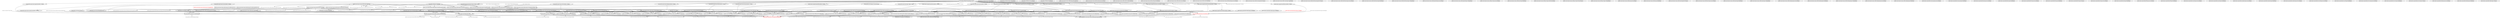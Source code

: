 digraph "" {
    subgraph "cluster_auth" {
      graph [fontsize="12.0", label="Module: auth", penwidth="0.5", style="rounded"];
      "github.com/cosmos/cosmos-sdk/x/auth.ProvideModule"[color="black", fontcolor="black", penwidth="1.5", shape="box"];
    }

    subgraph "cluster_authz" {
      graph [fontsize="12.0", label="Module: authz", penwidth="0.5", style="rounded"];
      "github.com/cosmos/cosmos-sdk/x/authz/module.ProvideModule"[color="black", fontcolor="black", penwidth="1.5", shape="box"];
    }

    subgraph "cluster_bank" {
      graph [fontsize="12.0", label="Module: bank", penwidth="0.5", style="rounded"];
      "github.com/cosmos/cosmos-sdk/x/bank.ProvideModule"[color="black", fontcolor="black", penwidth="1.5", shape="box"];
    }

    subgraph "cluster_coinswap" {
      graph [fontsize="12.0", label="Module: coinswap", penwidth="0.5", style="rounded"];
      "mods.irisnet.org/modules/coinswap.ProvideKeyTable"[color="black", fontcolor="black", penwidth="1.5", shape="box"];
      "mods.irisnet.org/modules/coinswap.ProvideModule"[color="black", fontcolor="black", penwidth="1.5", shape="box"];
    }

    subgraph "cluster_consensus" {
      graph [fontsize="12.0", label="Module: consensus", penwidth="0.5", style="rounded"];
      "github.com/cosmos/cosmos-sdk/x/consensus.ProvideModule"[color="black", fontcolor="black", penwidth="1.5", shape="box"];
    }

    subgraph "cluster_crisis" {
      graph [fontsize="12.0", label="Module: crisis", penwidth="0.5", style="rounded"];
      "github.com/cosmos/cosmos-sdk/x/crisis.ProvideModule"[color="black", fontcolor="black", penwidth="1.5", shape="box"];
    }

    subgraph "cluster_distribution" {
      graph [fontsize="12.0", label="Module: distribution", penwidth="0.5", style="rounded"];
      "github.com/cosmos/cosmos-sdk/x/distribution.ProvideModule"[color="black", fontcolor="black", penwidth="1.5", shape="box"];
    }

    subgraph "cluster_evidence" {
      graph [fontsize="12.0", label="Module: evidence", penwidth="0.5", style="rounded"];
      "cosmossdk.io/x/evidence.ProvideModule"[color="black", fontcolor="black", penwidth="1.5", shape="box"];
    }

    subgraph "cluster_farm" {
      graph [fontsize="12.0", label="Module: farm", penwidth="0.5", style="rounded"];
      "mods.irisnet.org/modules/farm.ProvideKeyTable"[color="black", fontcolor="black", penwidth="1.5", shape="box"];
      "mods.irisnet.org/modules/farm.ProvideModule"[color="red", fontcolor="red", penwidth="0.5", shape="box"];
    }

    subgraph "cluster_feegrant" {
      graph [fontsize="12.0", label="Module: feegrant", penwidth="0.5", style="rounded"];
      "cosmossdk.io/x/feegrant/module.ProvideModule"[color="black", fontcolor="black", penwidth="1.5", shape="box"];
    }

    subgraph "cluster_genutil" {
      graph [fontsize="12.0", label="Module: genutil", penwidth="0.5", style="rounded"];
      "github.com/cosmos/cosmos-sdk/x/genutil.ProvideModule"[color="black", fontcolor="black", penwidth="1.5", shape="box"];
    }

    subgraph "cluster_gov" {
      graph [fontsize="12.0", label="Module: gov", penwidth="0.5", style="rounded"];
      "github.com/cosmos/cosmos-sdk/x/gov.ProvideKeyTable"[color="black", fontcolor="black", penwidth="1.5", shape="box"];
      "github.com/cosmos/cosmos-sdk/x/gov.ProvideModule"[color="black", fontcolor="black", penwidth="1.5", shape="box"];
    }

    subgraph "cluster_group" {
      graph [fontsize="12.0", label="Module: group", penwidth="0.5", style="rounded"];
      "github.com/cosmos/cosmos-sdk/x/group/module.ProvideModule"[color="black", fontcolor="black", penwidth="1.5", shape="box"];
    }

    subgraph "cluster_htlc" {
      graph [fontsize="12.0", label="Module: htlc", penwidth="0.5", style="rounded"];
      "mods.irisnet.org/modules/htlc.ProvideKeyTable"[color="black", fontcolor="black", penwidth="1.5", shape="box"];
      "mods.irisnet.org/modules/htlc.ProvideModule"[color="black", fontcolor="black", penwidth="1.5", shape="box"];
    }

    subgraph "cluster_mint" {
      graph [fontsize="12.0", label="Module: mint", penwidth="0.5", style="rounded"];
      "github.com/cosmos/cosmos-sdk/x/mint.ProvideModule"[color="black", fontcolor="black", penwidth="1.5", shape="box"];
    }

    subgraph "cluster_mt" {
      graph [fontsize="12.0", label="Module: mt", penwidth="0.5", style="rounded"];
      "mods.irisnet.org/modules/mt.ProvideModule"[color="black", fontcolor="black", penwidth="1.5", shape="box"];
    }

    subgraph "cluster_nft" {
      graph [fontsize="12.0", label="Module: nft", penwidth="0.5", style="rounded"];
      "mods.irisnet.org/modules/nft.ProvideModule"[color="black", fontcolor="black", penwidth="1.5", shape="box"];
    }

    subgraph "cluster_oracle" {
      graph [fontsize="12.0", label="Module: oracle", penwidth="0.5", style="rounded"];
      "mods.irisnet.org/modules/oracle.ProvideModule"[color="black", fontcolor="black", penwidth="1.5", shape="box"];
    }

    subgraph "cluster_params" {
      graph [fontsize="12.0", label="Module: params", penwidth="0.5", style="rounded"];
      "github.com/cosmos/cosmos-sdk/x/params.ProvideModule"[color="black", fontcolor="black", penwidth="1.5", shape="box"];
      "github.com/cosmos/cosmos-sdk/x/params.ProvideSubspace"[color="black", fontcolor="black", penwidth="1.5", shape="box"];
    }

    subgraph "cluster_random" {
      graph [fontsize="12.0", label="Module: random", penwidth="0.5", style="rounded"];
      "mods.irisnet.org/modules/random.ProvideModule"[color="black", fontcolor="black", penwidth="1.5", shape="box"];
    }

    subgraph "cluster_record" {
      graph [fontsize="12.0", label="Module: record", penwidth="0.5", style="rounded"];
      "mods.irisnet.org/modules/record.ProvideModule"[color="black", fontcolor="black", penwidth="1.5", shape="box"];
    }

    subgraph "cluster_runtime" {
      graph [fontsize="12.0", label="Module: runtime", penwidth="0.5", style="rounded"];
      "github.com/cosmos/cosmos-sdk/runtime.ProvideAddressCodec"[color="black", fontcolor="black", penwidth="1.5", shape="box"];
      "github.com/cosmos/cosmos-sdk/runtime.ProvideApp"[color="black", fontcolor="black", penwidth="1.5", shape="box"];
      "github.com/cosmos/cosmos-sdk/runtime.ProvideBasicManager"[color="lightgrey", fontcolor="dimgrey", penwidth="0.5", shape="box"];
      "github.com/cosmos/cosmos-sdk/runtime.ProvideCometInfoService"[color="black", fontcolor="black", penwidth="1.5", shape="box"];
      "github.com/cosmos/cosmos-sdk/runtime.ProvideEventService"[color="black", fontcolor="black", penwidth="1.5", shape="box"];
      "github.com/cosmos/cosmos-sdk/runtime.ProvideGenesisTxHandler"[color="black", fontcolor="black", penwidth="1.5", shape="box"];
      "github.com/cosmos/cosmos-sdk/runtime.ProvideHeaderInfoService"[color="lightgrey", fontcolor="dimgrey", penwidth="0.5", shape="box"];
      "github.com/cosmos/cosmos-sdk/runtime.ProvideInterfaceRegistry"[color="black", fontcolor="black", penwidth="1.5", shape="box"];
      "github.com/cosmos/cosmos-sdk/runtime.ProvideKVStoreKey"[color="black", fontcolor="black", penwidth="1.5", shape="box"];
      "github.com/cosmos/cosmos-sdk/runtime.ProvideKVStoreService"[color="black", fontcolor="black", penwidth="1.5", shape="box"];
      "github.com/cosmos/cosmos-sdk/runtime.ProvideMemoryStoreKey"[color="lightgrey", fontcolor="dimgrey", penwidth="0.5", shape="box"];
      "github.com/cosmos/cosmos-sdk/runtime.ProvideMemoryStoreService"[color="lightgrey", fontcolor="dimgrey", penwidth="0.5", shape="box"];
      "github.com/cosmos/cosmos-sdk/runtime.ProvideTransientStoreKey"[color="black", fontcolor="black", penwidth="1.5", shape="box"];
      "github.com/cosmos/cosmos-sdk/runtime.ProvideTransientStoreService"[color="lightgrey", fontcolor="dimgrey", penwidth="0.5", shape="box"];
      "github.com/cosmos/cosmos-sdk/runtime.SetupAppBuilder"[color="red", fontcolor="red", penwidth="0.5", shape="box"];
    }

    subgraph "cluster_service" {
      graph [fontsize="12.0", label="Module: service", penwidth="0.5", style="rounded"];
      "mods.irisnet.org/modules/service.ProvideKeyTable"[color="black", fontcolor="black", penwidth="1.5", shape="box"];
      "mods.irisnet.org/modules/service.ProvideModule"[color="black", fontcolor="black", penwidth="1.5", shape="box"];
    }

    subgraph "cluster_slashing" {
      graph [fontsize="12.0", label="Module: slashing", penwidth="0.5", style="rounded"];
      "github.com/cosmos/cosmos-sdk/x/slashing.ProvideModule"[color="black", fontcolor="black", penwidth="1.5", shape="box"];
    }

    subgraph "cluster_staking" {
      graph [fontsize="12.0", label="Module: staking", penwidth="0.5", style="rounded"];
      "github.com/cosmos/cosmos-sdk/x/staking.ProvideModule"[color="black", fontcolor="black", penwidth="1.5", shape="box"];
    }

    subgraph "cluster_token" {
      graph [fontsize="12.0", label="Module: token", penwidth="0.5", style="rounded"];
      "mods.irisnet.org/modules/token.ProvideKeyTable"[color="black", fontcolor="black", penwidth="1.5", shape="box"];
      "mods.irisnet.org/modules/token.ProvideModule"[color="black", fontcolor="black", penwidth="1.5", shape="box"];
    }

    subgraph "cluster_tx" {
      graph [fontsize="12.0", label="Module: tx", penwidth="0.5", style="rounded"];
      "github.com/cosmos/cosmos-sdk/x/auth/tx/config.ProvideModule"[color="black", fontcolor="black", penwidth="1.5", shape="box"];
      "github.com/cosmos/cosmos-sdk/x/auth/tx/config.ProvideProtoRegistry"[color="black", fontcolor="black", penwidth="1.5", shape="box"];
    }

    subgraph "cluster_upgrade" {
      graph [fontsize="12.0", label="Module: upgrade", penwidth="0.5", style="rounded"];
      "cosmossdk.io/x/upgrade.ProvideModule"[color="black", fontcolor="black", penwidth="1.5", shape="box"];
    }

    subgraph "cluster_vesting" {
      graph [fontsize="12.0", label="Module: vesting", penwidth="0.5", style="rounded"];
      "github.com/cosmos/cosmos-sdk/x/auth/vesting.ProvideModule"[color="black", fontcolor="black", penwidth="1.5", shape="box"];
    }

  "*cosmossdk.io/api/cosmos/app/runtime/v1alpha1.Module"[color="black", fontcolor="black", penwidth="1.5"];
  "*cosmossdk.io/api/cosmos/app/v1alpha1.Config"[color="black", fontcolor="black", penwidth="1.5"];
  "*cosmossdk.io/api/cosmos/auth/module/v1.Module"[color="black", fontcolor="black", penwidth="1.5"];
  "*cosmossdk.io/api/cosmos/authz/module/v1.Module"[color="lightgrey", fontcolor="dimgrey", penwidth="0.5"];
  "*cosmossdk.io/api/cosmos/bank/module/v1.Module"[color="black", fontcolor="black", penwidth="1.5"];
  "*cosmossdk.io/api/cosmos/consensus/module/v1.Module"[color="black", fontcolor="black", penwidth="1.5"];
  "*cosmossdk.io/api/cosmos/crisis/module/v1.Module"[color="black", fontcolor="black", penwidth="1.5"];
  "*cosmossdk.io/api/cosmos/distribution/module/v1.Module"[color="black", fontcolor="black", penwidth="1.5"];
  "*cosmossdk.io/api/cosmos/evidence/module/v1.Module"[color="lightgrey", fontcolor="dimgrey", penwidth="0.5"];
  "*cosmossdk.io/api/cosmos/feegrant/module/v1.Module"[color="lightgrey", fontcolor="dimgrey", penwidth="0.5"];
  "*cosmossdk.io/api/cosmos/genutil/module/v1.Module"[color="lightgrey", fontcolor="dimgrey", penwidth="0.5"];
  "*cosmossdk.io/api/cosmos/gov/module/v1.Module"[color="black", fontcolor="black", penwidth="1.5"];
  "*cosmossdk.io/api/cosmos/group/module/v1.Module"[color="black", fontcolor="black", penwidth="1.5"];
  "*cosmossdk.io/api/cosmos/mint/module/v1.Module"[color="black", fontcolor="black", penwidth="1.5"];
  "*cosmossdk.io/api/cosmos/params/module/v1.Module"[color="lightgrey", fontcolor="dimgrey", penwidth="0.5"];
  "*cosmossdk.io/api/cosmos/slashing/module/v1.Module"[color="black", fontcolor="black", penwidth="1.5"];
  "*cosmossdk.io/api/cosmos/staking/module/v1.Module"[color="black", fontcolor="black", penwidth="1.5"];
  "*cosmossdk.io/api/cosmos/tx/config/v1.Config"[color="black", fontcolor="black", penwidth="1.5"];
  "*cosmossdk.io/api/cosmos/upgrade/module/v1.Module"[color="black", fontcolor="black", penwidth="1.5"];
  "*cosmossdk.io/api/cosmos/vesting/module/v1.Module"[color="lightgrey", fontcolor="dimgrey", penwidth="0.5"];
  "*cosmossdk.io/store/types.KVStoreKey"[color="black", fontcolor="black", penwidth="1.5"];
  "*cosmossdk.io/store/types.MemoryStoreKey"[color="lightgrey", fontcolor="dimgrey", penwidth="0.5"];
  "*cosmossdk.io/store/types.TransientStoreKey"[color="black", fontcolor="black", penwidth="1.5"];
  "*cosmossdk.io/x/upgrade/keeper.Keeper"[color="lightgrey", fontcolor="dimgrey", penwidth="0.5"];
  "*github.com/cosmos/cosmos-sdk/baseapp.GRPCQueryRouter"[color="lightgrey", fontcolor="dimgrey", penwidth="0.5"];
  "*github.com/cosmos/cosmos-sdk/baseapp.MsgServiceRouter"[color="lightgrey", fontcolor="dimgrey", penwidth="0.5"];
  "*github.com/cosmos/cosmos-sdk/codec.LegacyAmino"[color="black", fontcolor="black", penwidth="1.5"];
  "*github.com/cosmos/cosmos-sdk/runtime.AppBuilder"[color="black", fontcolor="black", penwidth="1.5"];
  "*github.com/cosmos/cosmos-sdk/x/crisis/keeper.Keeper"[color="lightgrey", fontcolor="dimgrey", penwidth="0.5"];
  "*github.com/cosmos/cosmos-sdk/x/gov/keeper.Keeper"[color="lightgrey", fontcolor="dimgrey", penwidth="0.5"];
  "*github.com/cosmos/cosmos-sdk/x/staking/keeper.Keeper"[color="lightgrey", fontcolor="dimgrey", penwidth="0.5"];
  "*github.com/spf13/viper.Viper"[color="lightgrey", fontcolor="dimgrey", penwidth="0.5"];
  "*mods.irisnet.org/api/irismod/coinswap/module/v1.Module"[color="black", fontcolor="black", penwidth="1.5"];
  "*mods.irisnet.org/api/irismod/farm/module/v1.Module"[color="black", fontcolor="black", penwidth="1.5"];
  "*mods.irisnet.org/api/irismod/htlc/module/v1.Module"[color="black", fontcolor="black", penwidth="1.5"];
  "*mods.irisnet.org/api/irismod/mt/module/v1.Module"[color="black", fontcolor="black", penwidth="1.5"];
  "*mods.irisnet.org/api/irismod/nft/module/v1.Module"[color="black", fontcolor="black", penwidth="1.5"];
  "*mods.irisnet.org/api/irismod/oracle/module/v1.Module"[color="black", fontcolor="black", penwidth="1.5"];
  "*mods.irisnet.org/api/irismod/random/module/v1.Module"[color="black", fontcolor="black", penwidth="1.5"];
  "*mods.irisnet.org/api/irismod/record/module/v1.Module"[color="black", fontcolor="black", penwidth="1.5"];
  "*mods.irisnet.org/api/irismod/service/module/v1.Module"[color="black", fontcolor="black", penwidth="1.5"];
  "*mods.irisnet.org/api/irismod/token/module/v1.Module"[color="black", fontcolor="black", penwidth="1.5"];
  "*mods.irisnet.org/modules/token/keeper.mockEVM"[color="lightgrey", fontcolor="dimgrey", penwidth="0.5"];
  "*mods.irisnet.org/modules/token/keeper.mockICS20"[color="lightgrey", fontcolor="dimgrey", penwidth="0.5"];
  "[]cosmossdk.io/x/tx/signing.CustomGetSigner"[color="black", comment="many-per-container", fontcolor="black", penwidth="1.5"];
  "[]github.com/cosmos/cosmos-sdk/x/gov/types/v1beta1.HandlerRoute"[color="lightgrey", comment="many-per-container", fontcolor="dimgrey", penwidth="0.5"];
  "[]runtime.BaseAppOption"[color="lightgrey", comment="many-per-container", fontcolor="dimgrey", penwidth="0.5"];
  "cosmossdk.io/core/address.Codec"[color="black", fontcolor="black", penwidth="1.5"];
  "cosmossdk.io/core/comet.BlockInfoService"[color="black", fontcolor="black", penwidth="1.5"];
  "cosmossdk.io/core/event.Service"[color="black", fontcolor="black", penwidth="1.5"];
  "cosmossdk.io/core/genesis.TxHandler"[color="black", fontcolor="black", penwidth="1.5"];
  "cosmossdk.io/core/header.Service"[color="lightgrey", fontcolor="dimgrey", penwidth="0.5"];
  "cosmossdk.io/core/store.KVStoreService"[color="black", fontcolor="black", penwidth="1.5"];
  "cosmossdk.io/core/store.MemoryStoreService"[color="lightgrey", fontcolor="dimgrey", penwidth="0.5"];
  "cosmossdk.io/core/store.TransientStoreService"[color="lightgrey", fontcolor="dimgrey", penwidth="0.5"];
  "cosmossdk.io/depinject.ModuleKey"[color="black", fontcolor="black", penwidth="1.5"];
  "cosmossdk.io/depinject.OwnModuleKey"[color="black", fontcolor="black", penwidth="1.5"];
  "cosmossdk.io/depinject/appconfig.Compose"[color="black", fontcolor="black", penwidth="1.5", shape="box"];
  "cosmossdk.io/log.Logger"[color="black", fontcolor="black", penwidth="1.5"];
  "cosmossdk.io/log.nopLogger"[color="lightgrey", fontcolor="dimgrey", penwidth="0.5"];
  "cosmossdk.io/x/evidence/keeper.Keeper"[color="lightgrey", fontcolor="dimgrey", penwidth="0.5"];
  "cosmossdk.io/x/evidence/types.SlashingKeeper"[color="black", fontcolor="black", penwidth="1.5"];
  "cosmossdk.io/x/evidence/types.StakingKeeper"[color="black", fontcolor="black", penwidth="1.5"];
  "cosmossdk.io/x/feegrant.AccountKeeper"[color="black", fontcolor="black", penwidth="1.5"];
  "cosmossdk.io/x/feegrant.BankKeeper"[color="black", fontcolor="black", penwidth="1.5"];
  "cosmossdk.io/x/feegrant/keeper.Keeper"[color="lightgrey", fontcolor="dimgrey", penwidth="0.5"];
  "cosmossdk.io/x/tx/signing.ProtoFileResolver"[color="black", fontcolor="black", penwidth="1.5"];
  "func() []signing.SignModeHandler"[color="lightgrey", fontcolor="dimgrey", penwidth="0.5"];
  "func() address.Codec"[color="lightgrey", fontcolor="dimgrey", penwidth="0.5"];
  "func() runtime.ConsensusAddressCodec"[color="lightgrey", fontcolor="dimgrey", penwidth="0.5"];
  "func() runtime.ValidatorAddressCodec"[color="lightgrey", fontcolor="dimgrey", penwidth="0.5"];
  "func() types.AccountI"[color="lightgrey", fontcolor="dimgrey", penwidth="0.5"];
  "github.com/cosmos/cosmos-sdk/baseapp.MessageRouter"[color="black", fontcolor="black", penwidth="1.5"];
  "github.com/cosmos/cosmos-sdk/client.TxConfig"[color="black", fontcolor="black", penwidth="1.5"];
  "github.com/cosmos/cosmos-sdk/codec.Codec"[color="black", fontcolor="black", penwidth="1.5"];
  "github.com/cosmos/cosmos-sdk/codec/types.InterfaceRegistry"[color="black", fontcolor="black", penwidth="1.5"];
  "github.com/cosmos/cosmos-sdk/runtime.ConsensusAddressCodec"[color="black", fontcolor="black", penwidth="1.5"];
  "github.com/cosmos/cosmos-sdk/runtime.ValidatorAddressCodec"[color="black", fontcolor="black", penwidth="1.5"];
  "github.com/cosmos/cosmos-sdk/server/types.AppOptions"[color="lightgrey", fontcolor="dimgrey", penwidth="0.5"];
  "github.com/cosmos/cosmos-sdk/x/auth/ante.AccountKeeper"[color="black", fontcolor="black", penwidth="1.5"];
  "github.com/cosmos/cosmos-sdk/x/auth/ante.FeegrantKeeper"[color="black", fontcolor="black", penwidth="1.5"];
  "github.com/cosmos/cosmos-sdk/x/auth/exported.Subspace"[color="black", fontcolor="black", penwidth="1.5"];
  "github.com/cosmos/cosmos-sdk/x/auth/keeper.AccountKeeper"[color="black", fontcolor="black", penwidth="1.5"];
  "github.com/cosmos/cosmos-sdk/x/auth/tx.ConfigOptions"[color="lightgrey", fontcolor="dimgrey", penwidth="0.5"];
  "github.com/cosmos/cosmos-sdk/x/auth/tx/config.BankKeeper"[color="black", fontcolor="black", penwidth="1.5"];
  "github.com/cosmos/cosmos-sdk/x/auth/types.BankKeeper"[color="black", fontcolor="black", penwidth="1.5"];
  "github.com/cosmos/cosmos-sdk/x/auth/vesting/types.BankKeeper"[color="black", fontcolor="black", penwidth="1.5"];
  "github.com/cosmos/cosmos-sdk/x/authz.AccountKeeper"[color="black", fontcolor="black", penwidth="1.5"];
  "github.com/cosmos/cosmos-sdk/x/authz.BankKeeper"[color="black", fontcolor="black", penwidth="1.5"];
  "github.com/cosmos/cosmos-sdk/x/authz/keeper.Keeper"[color="lightgrey", fontcolor="dimgrey", penwidth="0.5"];
  "github.com/cosmos/cosmos-sdk/x/bank/exported.Subspace"[color="black", fontcolor="black", penwidth="1.5"];
  "github.com/cosmos/cosmos-sdk/x/bank/keeper.BaseKeeper"[color="lightgrey", fontcolor="dimgrey", penwidth="0.5"];
  "github.com/cosmos/cosmos-sdk/x/bank/types.AccountKeeper"[color="black", fontcolor="black", penwidth="1.5"];
  "github.com/cosmos/cosmos-sdk/x/consensus/keeper.Keeper"[color="lightgrey", fontcolor="dimgrey", penwidth="0.5"];
  "github.com/cosmos/cosmos-sdk/x/crisis/exported.Subspace"[color="black", fontcolor="black", penwidth="1.5"];
  "github.com/cosmos/cosmos-sdk/x/crisis/types.SupplyKeeper"[color="black", fontcolor="black", penwidth="1.5"];
  "github.com/cosmos/cosmos-sdk/x/distribution/exported.Subspace"[color="black", fontcolor="black", penwidth="1.5"];
  "github.com/cosmos/cosmos-sdk/x/distribution/keeper.Keeper"[color="lightgrey", fontcolor="dimgrey", penwidth="0.5"];
  "github.com/cosmos/cosmos-sdk/x/distribution/types.AccountKeeper"[color="black", fontcolor="black", penwidth="1.5"];
  "github.com/cosmos/cosmos-sdk/x/distribution/types.BankKeeper"[color="black", fontcolor="black", penwidth="1.5"];
  "github.com/cosmos/cosmos-sdk/x/distribution/types.StakingKeeper"[color="black", fontcolor="black", penwidth="1.5"];
  "github.com/cosmos/cosmos-sdk/x/genutil/types.AccountKeeper"[color="black", fontcolor="black", penwidth="1.5"];
  "github.com/cosmos/cosmos-sdk/x/genutil/types.StakingKeeper"[color="black", fontcolor="black", penwidth="1.5"];
  "github.com/cosmos/cosmos-sdk/x/gov/types.AccountKeeper"[color="black", fontcolor="black", penwidth="1.5"];
  "github.com/cosmos/cosmos-sdk/x/gov/types.BankKeeper"[color="black", fontcolor="black", penwidth="1.5"];
  "github.com/cosmos/cosmos-sdk/x/gov/types.DistributionKeeper"[color="black", fontcolor="black", penwidth="1.5"];
  "github.com/cosmos/cosmos-sdk/x/gov/types.ParamSubspace"[color="black", fontcolor="black", penwidth="1.5"];
  "github.com/cosmos/cosmos-sdk/x/gov/types.StakingKeeper"[color="black", fontcolor="black", penwidth="1.5"];
  "github.com/cosmos/cosmos-sdk/x/group.AccountKeeper"[color="black", fontcolor="black", penwidth="1.5"];
  "github.com/cosmos/cosmos-sdk/x/group.BankKeeper"[color="black", fontcolor="black", penwidth="1.5"];
  "github.com/cosmos/cosmos-sdk/x/group/keeper.Keeper"[color="lightgrey", fontcolor="dimgrey", penwidth="0.5"];
  "github.com/cosmos/cosmos-sdk/x/mint/exported.Subspace"[color="black", fontcolor="black", penwidth="1.5"];
  "github.com/cosmos/cosmos-sdk/x/mint/keeper.Keeper"[color="lightgrey", fontcolor="dimgrey", penwidth="0.5"];
  "github.com/cosmos/cosmos-sdk/x/mint/types.AccountKeeper"[color="black", fontcolor="black", penwidth="1.5"];
  "github.com/cosmos/cosmos-sdk/x/mint/types.BankKeeper"[color="black", fontcolor="black", penwidth="1.5"];
  "github.com/cosmos/cosmos-sdk/x/mint/types.StakingKeeper"[color="black", fontcolor="black", penwidth="1.5"];
  "github.com/cosmos/cosmos-sdk/x/params/keeper.Keeper"[color="black", fontcolor="black", penwidth="1.5"];
  "github.com/cosmos/cosmos-sdk/x/params/types.Subspace"[color="lightgrey", fontcolor="dimgrey", penwidth="0.5"];
  "github.com/cosmos/cosmos-sdk/x/slashing/exported.Subspace"[color="black", fontcolor="black", penwidth="1.5"];
  "github.com/cosmos/cosmos-sdk/x/slashing/keeper.Keeper"[color="lightgrey", fontcolor="dimgrey", penwidth="0.5"];
  "github.com/cosmos/cosmos-sdk/x/slashing/types.AccountKeeper"[color="black", fontcolor="black", penwidth="1.5"];
  "github.com/cosmos/cosmos-sdk/x/slashing/types.BankKeeper"[color="black", fontcolor="black", penwidth="1.5"];
  "github.com/cosmos/cosmos-sdk/x/slashing/types.StakingKeeper"[color="black", fontcolor="black", penwidth="1.5"];
  "github.com/cosmos/cosmos-sdk/x/staking/exported.Subspace"[color="black", fontcolor="black", penwidth="1.5"];
  "github.com/cosmos/cosmos-sdk/x/staking/types.AccountKeeper"[color="black", fontcolor="black", penwidth="1.5"];
  "github.com/cosmos/cosmos-sdk/x/staking/types.BankKeeper"[color="black", fontcolor="black", penwidth="1.5"];
  "google.golang.org/protobuf/reflect/protodesc.Resolver"[color="lightgrey", fontcolor="dimgrey", penwidth="0.5"];
  "google.golang.org/protobuf/reflect/protoregistry.MessageTypeResolver"[color="lightgrey", fontcolor="dimgrey", penwidth="0.5"];
  "map[string]cosmossdk.io/core/appmodule.AppModule"[color="red", comment="one-per-module", fontcolor="red", penwidth="0.5"];
  "map[string]github.com/cosmos/cosmos-sdk/types/module.AppModuleBasic"[color="lightgrey", fontcolor="dimgrey", penwidth="0.5"];
  "map[string]github.com/cosmos/cosmos-sdk/x/params/types.KeyTable"[color="black", comment="one-per-module", fontcolor="black", penwidth="1.5"];
  "map[string]github.com/cosmos/cosmos-sdk/x/staking/types.StakingHooksWrapper"[color="lightgrey", comment="one-per-module", fontcolor="dimgrey", penwidth="0.5"];
  "mods.irisnet.org/modules/coinswap/keeper.Keeper"[color="lightgrey", fontcolor="dimgrey", penwidth="0.5"];
  "mods.irisnet.org/modules/coinswap/types.AccountKeeper"[color="black", fontcolor="black", penwidth="1.5"];
  "mods.irisnet.org/modules/coinswap/types.BankKeeper"[color="black", fontcolor="black", penwidth="1.5"];
  "mods.irisnet.org/modules/coinswap/types.Subspace"[color="lightgrey", fontcolor="dimgrey", penwidth="0.5"];
  "mods.irisnet.org/modules/farm/keeper.Keeper"[color="lightgrey", fontcolor="dimgrey", penwidth="0.5"];
  "mods.irisnet.org/modules/farm/types.AccountKeeper"[color="black", fontcolor="black", penwidth="1.5"];
  "mods.irisnet.org/modules/farm/types.BankKeeper"[color="black", fontcolor="black", penwidth="1.5"];
  "mods.irisnet.org/modules/farm/types.DistrKeeper"[color="lightgrey", fontcolor="dimgrey", penwidth="0.5"];
  "mods.irisnet.org/modules/farm/types.GovKeeper"[color="red", fontcolor="red", penwidth="0.5"];
  "mods.irisnet.org/modules/htlc/keeper.Keeper"[color="lightgrey", fontcolor="dimgrey", penwidth="0.5"];
  "mods.irisnet.org/modules/htlc/types.AccountKeeper"[color="black", fontcolor="black", penwidth="1.5"];
  "mods.irisnet.org/modules/htlc/types.BankKeeper"[color="black", fontcolor="black", penwidth="1.5"];
  "mods.irisnet.org/modules/htlc/types.Subspace"[color="black", fontcolor="black", penwidth="1.5"];
  "mods.irisnet.org/modules/mt/keeper.Keeper"[color="lightgrey", fontcolor="dimgrey", penwidth="0.5"];
  "mods.irisnet.org/modules/mt/types.AccountKeeper"[color="black", fontcolor="black", penwidth="1.5"];
  "mods.irisnet.org/modules/mt/types.BankKeeper"[color="black", fontcolor="black", penwidth="1.5"];
  "mods.irisnet.org/modules/nft/keeper.Keeper"[color="lightgrey", fontcolor="dimgrey", penwidth="0.5"];
  "mods.irisnet.org/modules/nft/types.AccountKeeper"[color="black", fontcolor="black", penwidth="1.5"];
  "mods.irisnet.org/modules/nft/types.BankKeeper"[color="black", fontcolor="black", penwidth="1.5"];
  "mods.irisnet.org/modules/oracle/keeper.Keeper"[color="lightgrey", fontcolor="dimgrey", penwidth="0.5"];
  "mods.irisnet.org/modules/oracle/types.AccountKeeper"[color="black", fontcolor="black", penwidth="1.5"];
  "mods.irisnet.org/modules/oracle/types.BankKeeper"[color="black", fontcolor="black", penwidth="1.5"];
  "mods.irisnet.org/modules/oracle/types.ServiceKeeper"[color="black", fontcolor="black", penwidth="1.5"];
  "mods.irisnet.org/modules/random/keeper.Keeper"[color="lightgrey", fontcolor="dimgrey", penwidth="0.5"];
  "mods.irisnet.org/modules/random/types.AccountKeeper"[color="black", fontcolor="black", penwidth="1.5"];
  "mods.irisnet.org/modules/random/types.BankKeeper"[color="black", fontcolor="black", penwidth="1.5"];
  "mods.irisnet.org/modules/random/types.ServiceKeeper"[color="black", fontcolor="black", penwidth="1.5"];
  "mods.irisnet.org/modules/record/keeper.Keeper"[color="lightgrey", fontcolor="dimgrey", penwidth="0.5"];
  "mods.irisnet.org/modules/record/types.AccountKeeper"[color="black", fontcolor="black", penwidth="1.5"];
  "mods.irisnet.org/modules/record/types.BankKeeper"[color="black", fontcolor="black", penwidth="1.5"];
  "mods.irisnet.org/modules/service/keeper.Keeper"[color="lightgrey", fontcolor="dimgrey", penwidth="0.5"];
  "mods.irisnet.org/modules/service/types.AccountKeeper"[color="black", fontcolor="black", penwidth="1.5"];
  "mods.irisnet.org/modules/service/types.BankKeeper"[color="black", fontcolor="black", penwidth="1.5"];
  "mods.irisnet.org/modules/service/types.Subspace"[color="black", fontcolor="black", penwidth="1.5"];
  "mods.irisnet.org/modules/token/keeper.Keeper"[color="lightgrey", fontcolor="dimgrey", penwidth="0.5"];
  "mods.irisnet.org/modules/token/types.AccountKeeper"[color="black", fontcolor="black", penwidth="1.5"];
  "mods.irisnet.org/modules/token/types.BankKeeper"[color="black", fontcolor="black", penwidth="1.5"];
  "mods.irisnet.org/modules/token/types.EVMKeeper"[color="black", fontcolor="black", penwidth="1.5"];
  "mods.irisnet.org/modules/token/types.ICS20Keeper"[color="black", fontcolor="black", penwidth="1.5"];
  "mods.irisnet.org/modules/token/types.Subspace"[color="black", fontcolor="black", penwidth="1.5"];
  "mods.irisnet.org/simapp.NewConfig"[color="black", fontcolor="black", penwidth="1.5", shape="hexagon"];
  "types.InflationCalculationFn"[color="lightgrey", fontcolor="dimgrey", penwidth="0.5"];
  "types.RandomGenesisAccountsFn"[color="lightgrey", fontcolor="dimgrey", penwidth="0.5"];
  "cosmossdk.io/depinject/appconfig.Compose" -> "*cosmossdk.io/api/cosmos/app/v1alpha1.Config";
  "cosmossdk.io/depinject/appconfig.Compose" -> "*cosmossdk.io/api/cosmos/app/runtime/v1alpha1.Module";
  "github.com/cosmos/cosmos-sdk/codec/types.InterfaceRegistry" -> "github.com/cosmos/cosmos-sdk/runtime.ProvideApp";
  "github.com/cosmos/cosmos-sdk/runtime.ProvideApp" -> "github.com/cosmos/cosmos-sdk/codec.Codec";
  "github.com/cosmos/cosmos-sdk/runtime.ProvideApp" -> "*github.com/cosmos/cosmos-sdk/codec.LegacyAmino";
  "github.com/cosmos/cosmos-sdk/runtime.ProvideApp" -> "*github.com/cosmos/cosmos-sdk/runtime.AppBuilder";
  "github.com/cosmos/cosmos-sdk/runtime.ProvideApp" -> "*github.com/cosmos/cosmos-sdk/baseapp.MsgServiceRouter";
  "github.com/cosmos/cosmos-sdk/runtime.ProvideApp" -> "*github.com/cosmos/cosmos-sdk/baseapp.GRPCQueryRouter";
  "github.com/cosmos/cosmos-sdk/runtime.ProvideApp" -> "map[string]cosmossdk.io/core/appmodule.AppModule";
  "github.com/cosmos/cosmos-sdk/runtime.ProvideApp" -> "google.golang.org/protobuf/reflect/protodesc.Resolver";
  "github.com/cosmos/cosmos-sdk/runtime.ProvideApp" -> "google.golang.org/protobuf/reflect/protoregistry.MessageTypeResolver";
  "cosmossdk.io/core/address.Codec" -> "github.com/cosmos/cosmos-sdk/runtime.ProvideInterfaceRegistry";
  "github.com/cosmos/cosmos-sdk/runtime.ValidatorAddressCodec" -> "github.com/cosmos/cosmos-sdk/runtime.ProvideInterfaceRegistry";
  "[]cosmossdk.io/x/tx/signing.CustomGetSigner" -> "github.com/cosmos/cosmos-sdk/runtime.ProvideInterfaceRegistry";
  "github.com/cosmos/cosmos-sdk/runtime.ProvideInterfaceRegistry" -> "github.com/cosmos/cosmos-sdk/codec/types.InterfaceRegistry";
  "*cosmossdk.io/api/cosmos/app/runtime/v1alpha1.Module" -> "github.com/cosmos/cosmos-sdk/runtime.ProvideKVStoreKey";
  "cosmossdk.io/depinject.ModuleKey" -> "github.com/cosmos/cosmos-sdk/runtime.ProvideKVStoreKey";
  "*github.com/cosmos/cosmos-sdk/runtime.AppBuilder" -> "github.com/cosmos/cosmos-sdk/runtime.ProvideKVStoreKey";
  "github.com/cosmos/cosmos-sdk/runtime.ProvideKVStoreKey" -> "*cosmossdk.io/store/types.KVStoreKey";
  "cosmossdk.io/depinject.ModuleKey" -> "github.com/cosmos/cosmos-sdk/runtime.ProvideTransientStoreKey";
  "*github.com/cosmos/cosmos-sdk/runtime.AppBuilder" -> "github.com/cosmos/cosmos-sdk/runtime.ProvideTransientStoreKey";
  "github.com/cosmos/cosmos-sdk/runtime.ProvideTransientStoreKey" -> "*cosmossdk.io/store/types.TransientStoreKey";
  "cosmossdk.io/depinject.ModuleKey" -> "github.com/cosmos/cosmos-sdk/runtime.ProvideMemoryStoreKey";
  "*github.com/cosmos/cosmos-sdk/runtime.AppBuilder" -> "github.com/cosmos/cosmos-sdk/runtime.ProvideMemoryStoreKey";
  "github.com/cosmos/cosmos-sdk/runtime.ProvideMemoryStoreKey" -> "*cosmossdk.io/store/types.MemoryStoreKey";
  "*github.com/cosmos/cosmos-sdk/runtime.AppBuilder" -> "github.com/cosmos/cosmos-sdk/runtime.ProvideGenesisTxHandler";
  "github.com/cosmos/cosmos-sdk/runtime.ProvideGenesisTxHandler" -> "cosmossdk.io/core/genesis.TxHandler";
  "*cosmossdk.io/api/cosmos/app/runtime/v1alpha1.Module" -> "github.com/cosmos/cosmos-sdk/runtime.ProvideKVStoreService";
  "cosmossdk.io/depinject.ModuleKey" -> "github.com/cosmos/cosmos-sdk/runtime.ProvideKVStoreService";
  "*github.com/cosmos/cosmos-sdk/runtime.AppBuilder" -> "github.com/cosmos/cosmos-sdk/runtime.ProvideKVStoreService";
  "github.com/cosmos/cosmos-sdk/runtime.ProvideKVStoreService" -> "cosmossdk.io/core/store.KVStoreService";
  "cosmossdk.io/depinject.ModuleKey" -> "github.com/cosmos/cosmos-sdk/runtime.ProvideMemoryStoreService";
  "*github.com/cosmos/cosmos-sdk/runtime.AppBuilder" -> "github.com/cosmos/cosmos-sdk/runtime.ProvideMemoryStoreService";
  "github.com/cosmos/cosmos-sdk/runtime.ProvideMemoryStoreService" -> "cosmossdk.io/core/store.MemoryStoreService";
  "cosmossdk.io/depinject.ModuleKey" -> "github.com/cosmos/cosmos-sdk/runtime.ProvideTransientStoreService";
  "*github.com/cosmos/cosmos-sdk/runtime.AppBuilder" -> "github.com/cosmos/cosmos-sdk/runtime.ProvideTransientStoreService";
  "github.com/cosmos/cosmos-sdk/runtime.ProvideTransientStoreService" -> "cosmossdk.io/core/store.TransientStoreService";
  "github.com/cosmos/cosmos-sdk/runtime.ProvideEventService" -> "cosmossdk.io/core/event.Service";
  "*github.com/cosmos/cosmos-sdk/runtime.AppBuilder" -> "github.com/cosmos/cosmos-sdk/runtime.ProvideHeaderInfoService";
  "github.com/cosmos/cosmos-sdk/runtime.ProvideHeaderInfoService" -> "cosmossdk.io/core/header.Service";
  "github.com/cosmos/cosmos-sdk/runtime.ProvideCometInfoService" -> "cosmossdk.io/core/comet.BlockInfoService";
  "*github.com/cosmos/cosmos-sdk/runtime.AppBuilder" -> "github.com/cosmos/cosmos-sdk/runtime.ProvideBasicManager";
  "github.com/cosmos/cosmos-sdk/runtime.ProvideBasicManager" -> "map[string]github.com/cosmos/cosmos-sdk/types/module.AppModuleBasic";
  "*cosmossdk.io/api/cosmos/auth/module/v1.Module" -> "github.com/cosmos/cosmos-sdk/runtime.ProvideAddressCodec";
  "*cosmossdk.io/api/cosmos/staking/module/v1.Module" -> "github.com/cosmos/cosmos-sdk/runtime.ProvideAddressCodec";
  "func() address.Codec" -> "github.com/cosmos/cosmos-sdk/runtime.ProvideAddressCodec";
  "func() runtime.ValidatorAddressCodec" -> "github.com/cosmos/cosmos-sdk/runtime.ProvideAddressCodec";
  "func() runtime.ConsensusAddressCodec" -> "github.com/cosmos/cosmos-sdk/runtime.ProvideAddressCodec";
  "github.com/cosmos/cosmos-sdk/runtime.ProvideAddressCodec" -> "cosmossdk.io/core/address.Codec";
  "github.com/cosmos/cosmos-sdk/runtime.ProvideAddressCodec" -> "github.com/cosmos/cosmos-sdk/runtime.ValidatorAddressCodec";
  "github.com/cosmos/cosmos-sdk/runtime.ProvideAddressCodec" -> "github.com/cosmos/cosmos-sdk/runtime.ConsensusAddressCodec";
  "cosmossdk.io/depinject/appconfig.Compose" -> "*cosmossdk.io/api/cosmos/auth/module/v1.Module";
  "*cosmossdk.io/api/cosmos/auth/module/v1.Module" -> "github.com/cosmos/cosmos-sdk/x/auth.ProvideModule";
  "cosmossdk.io/core/store.KVStoreService" -> "github.com/cosmos/cosmos-sdk/x/auth.ProvideModule";
  "github.com/cosmos/cosmos-sdk/codec.Codec" -> "github.com/cosmos/cosmos-sdk/x/auth.ProvideModule";
  "cosmossdk.io/core/address.Codec" -> "github.com/cosmos/cosmos-sdk/x/auth.ProvideModule";
  "types.RandomGenesisAccountsFn" -> "github.com/cosmos/cosmos-sdk/x/auth.ProvideModule";
  "func() types.AccountI" -> "github.com/cosmos/cosmos-sdk/x/auth.ProvideModule";
  "github.com/cosmos/cosmos-sdk/x/auth/exported.Subspace" -> "github.com/cosmos/cosmos-sdk/x/auth.ProvideModule";
  "github.com/cosmos/cosmos-sdk/x/auth.ProvideModule" -> "github.com/cosmos/cosmos-sdk/x/auth/keeper.AccountKeeper";
  "github.com/cosmos/cosmos-sdk/x/auth.ProvideModule" -> "map[string]cosmossdk.io/core/appmodule.AppModule";
  "cosmossdk.io/depinject/appconfig.Compose" -> "*cosmossdk.io/api/cosmos/vesting/module/v1.Module";
  "github.com/cosmos/cosmos-sdk/x/auth/keeper.AccountKeeper" -> "github.com/cosmos/cosmos-sdk/x/auth/vesting.ProvideModule";
  "github.com/cosmos/cosmos-sdk/x/auth/vesting/types.BankKeeper" -> "github.com/cosmos/cosmos-sdk/x/auth/vesting.ProvideModule";
  "github.com/cosmos/cosmos-sdk/x/auth/vesting.ProvideModule" -> "map[string]cosmossdk.io/core/appmodule.AppModule";
  "cosmossdk.io/depinject/appconfig.Compose" -> "*cosmossdk.io/api/cosmos/bank/module/v1.Module";
  "*cosmossdk.io/api/cosmos/bank/module/v1.Module" -> "github.com/cosmos/cosmos-sdk/x/bank.ProvideModule";
  "github.com/cosmos/cosmos-sdk/codec.Codec" -> "github.com/cosmos/cosmos-sdk/x/bank.ProvideModule";
  "cosmossdk.io/core/store.KVStoreService" -> "github.com/cosmos/cosmos-sdk/x/bank.ProvideModule";
  "cosmossdk.io/log.Logger" -> "github.com/cosmos/cosmos-sdk/x/bank.ProvideModule";
  "github.com/cosmos/cosmos-sdk/x/auth/keeper.AccountKeeper" -> "github.com/cosmos/cosmos-sdk/x/bank.ProvideModule";
  "github.com/cosmos/cosmos-sdk/x/bank/exported.Subspace" -> "github.com/cosmos/cosmos-sdk/x/bank.ProvideModule";
  "github.com/cosmos/cosmos-sdk/x/bank.ProvideModule" -> "github.com/cosmos/cosmos-sdk/x/bank/keeper.BaseKeeper";
  "github.com/cosmos/cosmos-sdk/x/bank.ProvideModule" -> "map[string]cosmossdk.io/core/appmodule.AppModule";
  "cosmossdk.io/depinject/appconfig.Compose" -> "*cosmossdk.io/api/cosmos/staking/module/v1.Module";
  "*cosmossdk.io/api/cosmos/staking/module/v1.Module" -> "github.com/cosmos/cosmos-sdk/x/staking.ProvideModule";
  "github.com/cosmos/cosmos-sdk/runtime.ValidatorAddressCodec" -> "github.com/cosmos/cosmos-sdk/x/staking.ProvideModule";
  "github.com/cosmos/cosmos-sdk/runtime.ConsensusAddressCodec" -> "github.com/cosmos/cosmos-sdk/x/staking.ProvideModule";
  "github.com/cosmos/cosmos-sdk/x/auth/keeper.AccountKeeper" -> "github.com/cosmos/cosmos-sdk/x/staking.ProvideModule";
  "github.com/cosmos/cosmos-sdk/x/bank/keeper.BaseKeeper" -> "github.com/cosmos/cosmos-sdk/x/staking.ProvideModule";
  "github.com/cosmos/cosmos-sdk/codec.Codec" -> "github.com/cosmos/cosmos-sdk/x/staking.ProvideModule";
  "cosmossdk.io/core/store.KVStoreService" -> "github.com/cosmos/cosmos-sdk/x/staking.ProvideModule";
  "github.com/cosmos/cosmos-sdk/x/staking/exported.Subspace" -> "github.com/cosmos/cosmos-sdk/x/staking.ProvideModule";
  "github.com/cosmos/cosmos-sdk/x/staking.ProvideModule" -> "*github.com/cosmos/cosmos-sdk/x/staking/keeper.Keeper";
  "github.com/cosmos/cosmos-sdk/x/staking.ProvideModule" -> "map[string]cosmossdk.io/core/appmodule.AppModule";
  "cosmossdk.io/depinject/appconfig.Compose" -> "*cosmossdk.io/api/cosmos/slashing/module/v1.Module";
  "*cosmossdk.io/api/cosmos/slashing/module/v1.Module" -> "github.com/cosmos/cosmos-sdk/x/slashing.ProvideModule";
  "cosmossdk.io/core/store.KVStoreService" -> "github.com/cosmos/cosmos-sdk/x/slashing.ProvideModule";
  "github.com/cosmos/cosmos-sdk/codec.Codec" -> "github.com/cosmos/cosmos-sdk/x/slashing.ProvideModule";
  "*github.com/cosmos/cosmos-sdk/codec.LegacyAmino" -> "github.com/cosmos/cosmos-sdk/x/slashing.ProvideModule";
  "github.com/cosmos/cosmos-sdk/codec/types.InterfaceRegistry" -> "github.com/cosmos/cosmos-sdk/x/slashing.ProvideModule";
  "github.com/cosmos/cosmos-sdk/x/auth/keeper.AccountKeeper" -> "github.com/cosmos/cosmos-sdk/x/slashing.ProvideModule";
  "github.com/cosmos/cosmos-sdk/x/bank/keeper.BaseKeeper" -> "github.com/cosmos/cosmos-sdk/x/slashing.ProvideModule";
  "*github.com/cosmos/cosmos-sdk/x/staking/keeper.Keeper" -> "github.com/cosmos/cosmos-sdk/x/slashing.ProvideModule";
  "github.com/cosmos/cosmos-sdk/x/slashing/exported.Subspace" -> "github.com/cosmos/cosmos-sdk/x/slashing.ProvideModule";
  "github.com/cosmos/cosmos-sdk/x/slashing.ProvideModule" -> "github.com/cosmos/cosmos-sdk/x/slashing/keeper.Keeper";
  "github.com/cosmos/cosmos-sdk/x/slashing.ProvideModule" -> "map[string]cosmossdk.io/core/appmodule.AppModule";
  "github.com/cosmos/cosmos-sdk/x/slashing.ProvideModule" -> "map[string]github.com/cosmos/cosmos-sdk/x/staking/types.StakingHooksWrapper";
  "cosmossdk.io/depinject/appconfig.Compose" -> "*cosmossdk.io/api/cosmos/params/module/v1.Module";
  "*cosmossdk.io/store/types.KVStoreKey" -> "github.com/cosmos/cosmos-sdk/x/params.ProvideModule";
  "*cosmossdk.io/store/types.TransientStoreKey" -> "github.com/cosmos/cosmos-sdk/x/params.ProvideModule";
  "github.com/cosmos/cosmos-sdk/codec.Codec" -> "github.com/cosmos/cosmos-sdk/x/params.ProvideModule";
  "*github.com/cosmos/cosmos-sdk/codec.LegacyAmino" -> "github.com/cosmos/cosmos-sdk/x/params.ProvideModule";
  "github.com/cosmos/cosmos-sdk/x/params.ProvideModule" -> "github.com/cosmos/cosmos-sdk/x/params/keeper.Keeper";
  "github.com/cosmos/cosmos-sdk/x/params.ProvideModule" -> "map[string]cosmossdk.io/core/appmodule.AppModule";
  "github.com/cosmos/cosmos-sdk/x/params.ProvideModule" -> "[]github.com/cosmos/cosmos-sdk/x/gov/types/v1beta1.HandlerRoute";
  "cosmossdk.io/depinject.ModuleKey" -> "github.com/cosmos/cosmos-sdk/x/params.ProvideSubspace";
  "github.com/cosmos/cosmos-sdk/x/params/keeper.Keeper" -> "github.com/cosmos/cosmos-sdk/x/params.ProvideSubspace";
  "map[string]github.com/cosmos/cosmos-sdk/x/params/types.KeyTable" -> "github.com/cosmos/cosmos-sdk/x/params.ProvideSubspace";
  "github.com/cosmos/cosmos-sdk/x/params.ProvideSubspace" -> "github.com/cosmos/cosmos-sdk/x/params/types.Subspace";
  "cosmossdk.io/depinject/appconfig.Compose" -> "*cosmossdk.io/api/cosmos/tx/config/v1.Config";
  "*cosmossdk.io/api/cosmos/tx/config/v1.Config" -> "github.com/cosmos/cosmos-sdk/x/auth/tx/config.ProvideModule";
  "cosmossdk.io/core/address.Codec" -> "github.com/cosmos/cosmos-sdk/x/auth/tx/config.ProvideModule";
  "github.com/cosmos/cosmos-sdk/runtime.ValidatorAddressCodec" -> "github.com/cosmos/cosmos-sdk/x/auth/tx/config.ProvideModule";
  "github.com/cosmos/cosmos-sdk/codec.Codec" -> "github.com/cosmos/cosmos-sdk/x/auth/tx/config.ProvideModule";
  "cosmossdk.io/x/tx/signing.ProtoFileResolver" -> "github.com/cosmos/cosmos-sdk/x/auth/tx/config.ProvideModule";
  "github.com/cosmos/cosmos-sdk/x/bank/keeper.BaseKeeper" -> "github.com/cosmos/cosmos-sdk/x/auth/tx/config.ProvideModule";
  "github.com/cosmos/cosmos-sdk/x/bank/keeper.BaseKeeper" -> "github.com/cosmos/cosmos-sdk/x/auth/tx/config.ProvideModule";
  "github.com/cosmos/cosmos-sdk/x/auth/keeper.AccountKeeper" -> "github.com/cosmos/cosmos-sdk/x/auth/tx/config.ProvideModule";
  "github.com/cosmos/cosmos-sdk/x/auth/ante.FeegrantKeeper" -> "github.com/cosmos/cosmos-sdk/x/auth/tx/config.ProvideModule";
  "func() []signing.SignModeHandler" -> "github.com/cosmos/cosmos-sdk/x/auth/tx/config.ProvideModule";
  "[]cosmossdk.io/x/tx/signing.CustomGetSigner" -> "github.com/cosmos/cosmos-sdk/x/auth/tx/config.ProvideModule";
  "github.com/cosmos/cosmos-sdk/x/auth/tx/config.ProvideModule" -> "github.com/cosmos/cosmos-sdk/client.TxConfig";
  "github.com/cosmos/cosmos-sdk/x/auth/tx/config.ProvideModule" -> "github.com/cosmos/cosmos-sdk/x/auth/tx.ConfigOptions";
  "github.com/cosmos/cosmos-sdk/x/auth/tx/config.ProvideModule" -> "[]runtime.BaseAppOption";
  "github.com/cosmos/cosmos-sdk/x/auth/tx/config.ProvideProtoRegistry" -> "cosmossdk.io/x/tx/signing.ProtoFileResolver";
  "cosmossdk.io/depinject/appconfig.Compose" -> "*cosmossdk.io/api/cosmos/genutil/module/v1.Module";
  "github.com/cosmos/cosmos-sdk/x/auth/keeper.AccountKeeper" -> "github.com/cosmos/cosmos-sdk/x/genutil.ProvideModule";
  "*github.com/cosmos/cosmos-sdk/x/staking/keeper.Keeper" -> "github.com/cosmos/cosmos-sdk/x/genutil.ProvideModule";
  "cosmossdk.io/core/genesis.TxHandler" -> "github.com/cosmos/cosmos-sdk/x/genutil.ProvideModule";
  "github.com/cosmos/cosmos-sdk/client.TxConfig" -> "github.com/cosmos/cosmos-sdk/x/genutil.ProvideModule";
  "github.com/cosmos/cosmos-sdk/x/genutil.ProvideModule" -> "map[string]cosmossdk.io/core/appmodule.AppModule";
  "cosmossdk.io/depinject/appconfig.Compose" -> "*cosmossdk.io/api/cosmos/authz/module/v1.Module";
  "github.com/cosmos/cosmos-sdk/codec.Codec" -> "github.com/cosmos/cosmos-sdk/x/authz/module.ProvideModule";
  "github.com/cosmos/cosmos-sdk/x/auth/keeper.AccountKeeper" -> "github.com/cosmos/cosmos-sdk/x/authz/module.ProvideModule";
  "github.com/cosmos/cosmos-sdk/x/bank/keeper.BaseKeeper" -> "github.com/cosmos/cosmos-sdk/x/authz/module.ProvideModule";
  "github.com/cosmos/cosmos-sdk/codec/types.InterfaceRegistry" -> "github.com/cosmos/cosmos-sdk/x/authz/module.ProvideModule";
  "*github.com/cosmos/cosmos-sdk/baseapp.MsgServiceRouter" -> "github.com/cosmos/cosmos-sdk/x/authz/module.ProvideModule";
  "cosmossdk.io/core/store.KVStoreService" -> "github.com/cosmos/cosmos-sdk/x/authz/module.ProvideModule";
  "github.com/cosmos/cosmos-sdk/x/authz/module.ProvideModule" -> "github.com/cosmos/cosmos-sdk/x/authz/keeper.Keeper";
  "github.com/cosmos/cosmos-sdk/x/authz/module.ProvideModule" -> "map[string]cosmossdk.io/core/appmodule.AppModule";
  "cosmossdk.io/depinject/appconfig.Compose" -> "*cosmossdk.io/api/cosmos/upgrade/module/v1.Module";
  "*cosmossdk.io/api/cosmos/upgrade/module/v1.Module" -> "cosmossdk.io/x/upgrade.ProvideModule";
  "cosmossdk.io/core/store.KVStoreService" -> "cosmossdk.io/x/upgrade.ProvideModule";
  "github.com/cosmos/cosmos-sdk/codec.Codec" -> "cosmossdk.io/x/upgrade.ProvideModule";
  "cosmossdk.io/core/address.Codec" -> "cosmossdk.io/x/upgrade.ProvideModule";
  "github.com/cosmos/cosmos-sdk/server/types.AppOptions" -> "cosmossdk.io/x/upgrade.ProvideModule";
  "*github.com/spf13/viper.Viper" -> "cosmossdk.io/x/upgrade.ProvideModule";
  "cosmossdk.io/x/upgrade.ProvideModule" -> "*cosmossdk.io/x/upgrade/keeper.Keeper";
  "cosmossdk.io/x/upgrade.ProvideModule" -> "map[string]cosmossdk.io/core/appmodule.AppModule";
  "cosmossdk.io/x/upgrade.ProvideModule" -> "[]runtime.BaseAppOption";
  "cosmossdk.io/depinject/appconfig.Compose" -> "*cosmossdk.io/api/cosmos/distribution/module/v1.Module";
  "*cosmossdk.io/api/cosmos/distribution/module/v1.Module" -> "github.com/cosmos/cosmos-sdk/x/distribution.ProvideModule";
  "cosmossdk.io/core/store.KVStoreService" -> "github.com/cosmos/cosmos-sdk/x/distribution.ProvideModule";
  "github.com/cosmos/cosmos-sdk/codec.Codec" -> "github.com/cosmos/cosmos-sdk/x/distribution.ProvideModule";
  "github.com/cosmos/cosmos-sdk/x/auth/keeper.AccountKeeper" -> "github.com/cosmos/cosmos-sdk/x/distribution.ProvideModule";
  "github.com/cosmos/cosmos-sdk/x/bank/keeper.BaseKeeper" -> "github.com/cosmos/cosmos-sdk/x/distribution.ProvideModule";
  "*github.com/cosmos/cosmos-sdk/x/staking/keeper.Keeper" -> "github.com/cosmos/cosmos-sdk/x/distribution.ProvideModule";
  "github.com/cosmos/cosmos-sdk/x/params/types.Subspace" -> "github.com/cosmos/cosmos-sdk/x/distribution.ProvideModule";
  "github.com/cosmos/cosmos-sdk/x/distribution.ProvideModule" -> "github.com/cosmos/cosmos-sdk/x/distribution/keeper.Keeper";
  "github.com/cosmos/cosmos-sdk/x/distribution.ProvideModule" -> "map[string]cosmossdk.io/core/appmodule.AppModule";
  "github.com/cosmos/cosmos-sdk/x/distribution.ProvideModule" -> "map[string]github.com/cosmos/cosmos-sdk/x/staking/types.StakingHooksWrapper";
  "cosmossdk.io/depinject/appconfig.Compose" -> "*cosmossdk.io/api/cosmos/evidence/module/v1.Module";
  "cosmossdk.io/core/store.KVStoreService" -> "cosmossdk.io/x/evidence.ProvideModule";
  "github.com/cosmos/cosmos-sdk/codec.Codec" -> "cosmossdk.io/x/evidence.ProvideModule";
  "*github.com/cosmos/cosmos-sdk/x/staking/keeper.Keeper" -> "cosmossdk.io/x/evidence.ProvideModule";
  "github.com/cosmos/cosmos-sdk/x/slashing/keeper.Keeper" -> "cosmossdk.io/x/evidence.ProvideModule";
  "cosmossdk.io/core/address.Codec" -> "cosmossdk.io/x/evidence.ProvideModule";
  "cosmossdk.io/core/comet.BlockInfoService" -> "cosmossdk.io/x/evidence.ProvideModule";
  "cosmossdk.io/x/evidence.ProvideModule" -> "cosmossdk.io/x/evidence/keeper.Keeper";
  "cosmossdk.io/x/evidence.ProvideModule" -> "map[string]cosmossdk.io/core/appmodule.AppModule";
  "cosmossdk.io/depinject/appconfig.Compose" -> "*cosmossdk.io/api/cosmos/mint/module/v1.Module";
  "cosmossdk.io/depinject.OwnModuleKey" -> "github.com/cosmos/cosmos-sdk/x/mint.ProvideModule";
  "*cosmossdk.io/api/cosmos/mint/module/v1.Module" -> "github.com/cosmos/cosmos-sdk/x/mint.ProvideModule";
  "cosmossdk.io/core/store.KVStoreService" -> "github.com/cosmos/cosmos-sdk/x/mint.ProvideModule";
  "github.com/cosmos/cosmos-sdk/codec.Codec" -> "github.com/cosmos/cosmos-sdk/x/mint.ProvideModule";
  "types.InflationCalculationFn" -> "github.com/cosmos/cosmos-sdk/x/mint.ProvideModule";
  "github.com/cosmos/cosmos-sdk/x/params/types.Subspace" -> "github.com/cosmos/cosmos-sdk/x/mint.ProvideModule";
  "github.com/cosmos/cosmos-sdk/x/auth/keeper.AccountKeeper" -> "github.com/cosmos/cosmos-sdk/x/mint.ProvideModule";
  "github.com/cosmos/cosmos-sdk/x/bank/keeper.BaseKeeper" -> "github.com/cosmos/cosmos-sdk/x/mint.ProvideModule";
  "*github.com/cosmos/cosmos-sdk/x/staking/keeper.Keeper" -> "github.com/cosmos/cosmos-sdk/x/mint.ProvideModule";
  "github.com/cosmos/cosmos-sdk/x/mint.ProvideModule" -> "github.com/cosmos/cosmos-sdk/x/mint/keeper.Keeper";
  "github.com/cosmos/cosmos-sdk/x/mint.ProvideModule" -> "map[string]cosmossdk.io/core/appmodule.AppModule";
  "cosmossdk.io/depinject/appconfig.Compose" -> "*cosmossdk.io/api/cosmos/group/module/v1.Module";
  "*cosmossdk.io/api/cosmos/group/module/v1.Module" -> "github.com/cosmos/cosmos-sdk/x/group/module.ProvideModule";
  "*cosmossdk.io/store/types.KVStoreKey" -> "github.com/cosmos/cosmos-sdk/x/group/module.ProvideModule";
  "github.com/cosmos/cosmos-sdk/codec.Codec" -> "github.com/cosmos/cosmos-sdk/x/group/module.ProvideModule";
  "github.com/cosmos/cosmos-sdk/x/auth/keeper.AccountKeeper" -> "github.com/cosmos/cosmos-sdk/x/group/module.ProvideModule";
  "github.com/cosmos/cosmos-sdk/x/bank/keeper.BaseKeeper" -> "github.com/cosmos/cosmos-sdk/x/group/module.ProvideModule";
  "github.com/cosmos/cosmos-sdk/codec/types.InterfaceRegistry" -> "github.com/cosmos/cosmos-sdk/x/group/module.ProvideModule";
  "*github.com/cosmos/cosmos-sdk/baseapp.MsgServiceRouter" -> "github.com/cosmos/cosmos-sdk/x/group/module.ProvideModule";
  "github.com/cosmos/cosmos-sdk/x/group/module.ProvideModule" -> "github.com/cosmos/cosmos-sdk/x/group/keeper.Keeper";
  "github.com/cosmos/cosmos-sdk/x/group/module.ProvideModule" -> "map[string]cosmossdk.io/core/appmodule.AppModule";
  "cosmossdk.io/depinject/appconfig.Compose" -> "*cosmossdk.io/api/cosmos/feegrant/module/v1.Module";
  "cosmossdk.io/core/store.KVStoreService" -> "cosmossdk.io/x/feegrant/module.ProvideModule";
  "github.com/cosmos/cosmos-sdk/codec.Codec" -> "cosmossdk.io/x/feegrant/module.ProvideModule";
  "github.com/cosmos/cosmos-sdk/x/auth/keeper.AccountKeeper" -> "cosmossdk.io/x/feegrant/module.ProvideModule";
  "github.com/cosmos/cosmos-sdk/x/bank/keeper.BaseKeeper" -> "cosmossdk.io/x/feegrant/module.ProvideModule";
  "github.com/cosmos/cosmos-sdk/codec/types.InterfaceRegistry" -> "cosmossdk.io/x/feegrant/module.ProvideModule";
  "cosmossdk.io/x/feegrant/module.ProvideModule" -> "cosmossdk.io/x/feegrant/keeper.Keeper";
  "cosmossdk.io/x/feegrant/module.ProvideModule" -> "map[string]cosmossdk.io/core/appmodule.AppModule";
  "cosmossdk.io/depinject/appconfig.Compose" -> "*cosmossdk.io/api/cosmos/gov/module/v1.Module";
  "*cosmossdk.io/api/cosmos/gov/module/v1.Module" -> "github.com/cosmos/cosmos-sdk/x/gov.ProvideModule";
  "github.com/cosmos/cosmos-sdk/codec.Codec" -> "github.com/cosmos/cosmos-sdk/x/gov.ProvideModule";
  "cosmossdk.io/core/store.KVStoreService" -> "github.com/cosmos/cosmos-sdk/x/gov.ProvideModule";
  "cosmossdk.io/depinject.OwnModuleKey" -> "github.com/cosmos/cosmos-sdk/x/gov.ProvideModule";
  "*github.com/cosmos/cosmos-sdk/baseapp.MsgServiceRouter" -> "github.com/cosmos/cosmos-sdk/x/gov.ProvideModule";
  "github.com/cosmos/cosmos-sdk/x/auth/keeper.AccountKeeper" -> "github.com/cosmos/cosmos-sdk/x/gov.ProvideModule";
  "github.com/cosmos/cosmos-sdk/x/bank/keeper.BaseKeeper" -> "github.com/cosmos/cosmos-sdk/x/gov.ProvideModule";
  "*github.com/cosmos/cosmos-sdk/x/staking/keeper.Keeper" -> "github.com/cosmos/cosmos-sdk/x/gov.ProvideModule";
  "github.com/cosmos/cosmos-sdk/x/distribution/keeper.Keeper" -> "github.com/cosmos/cosmos-sdk/x/gov.ProvideModule";
  "github.com/cosmos/cosmos-sdk/x/params/types.Subspace" -> "github.com/cosmos/cosmos-sdk/x/gov.ProvideModule";
  "github.com/cosmos/cosmos-sdk/x/gov.ProvideModule" -> "map[string]cosmossdk.io/core/appmodule.AppModule";
  "github.com/cosmos/cosmos-sdk/x/gov.ProvideModule" -> "*github.com/cosmos/cosmos-sdk/x/gov/keeper.Keeper";
  "github.com/cosmos/cosmos-sdk/x/gov.ProvideModule" -> "[]github.com/cosmos/cosmos-sdk/x/gov/types/v1beta1.HandlerRoute";
  "github.com/cosmos/cosmos-sdk/x/gov.ProvideKeyTable" -> "map[string]github.com/cosmos/cosmos-sdk/x/params/types.KeyTable";
  "cosmossdk.io/depinject/appconfig.Compose" -> "*cosmossdk.io/api/cosmos/crisis/module/v1.Module";
  "*cosmossdk.io/api/cosmos/crisis/module/v1.Module" -> "github.com/cosmos/cosmos-sdk/x/crisis.ProvideModule";
  "cosmossdk.io/core/store.KVStoreService" -> "github.com/cosmos/cosmos-sdk/x/crisis.ProvideModule";
  "github.com/cosmos/cosmos-sdk/codec.Codec" -> "github.com/cosmos/cosmos-sdk/x/crisis.ProvideModule";
  "github.com/cosmos/cosmos-sdk/server/types.AppOptions" -> "github.com/cosmos/cosmos-sdk/x/crisis.ProvideModule";
  "github.com/cosmos/cosmos-sdk/x/bank/keeper.BaseKeeper" -> "github.com/cosmos/cosmos-sdk/x/crisis.ProvideModule";
  "cosmossdk.io/core/address.Codec" -> "github.com/cosmos/cosmos-sdk/x/crisis.ProvideModule";
  "github.com/cosmos/cosmos-sdk/x/params/types.Subspace" -> "github.com/cosmos/cosmos-sdk/x/crisis.ProvideModule";
  "github.com/cosmos/cosmos-sdk/x/crisis.ProvideModule" -> "map[string]cosmossdk.io/core/appmodule.AppModule";
  "github.com/cosmos/cosmos-sdk/x/crisis.ProvideModule" -> "*github.com/cosmos/cosmos-sdk/x/crisis/keeper.Keeper";
  "cosmossdk.io/depinject/appconfig.Compose" -> "*cosmossdk.io/api/cosmos/consensus/module/v1.Module";
  "*cosmossdk.io/api/cosmos/consensus/module/v1.Module" -> "github.com/cosmos/cosmos-sdk/x/consensus.ProvideModule";
  "github.com/cosmos/cosmos-sdk/codec.Codec" -> "github.com/cosmos/cosmos-sdk/x/consensus.ProvideModule";
  "cosmossdk.io/core/store.KVStoreService" -> "github.com/cosmos/cosmos-sdk/x/consensus.ProvideModule";
  "cosmossdk.io/core/event.Service" -> "github.com/cosmos/cosmos-sdk/x/consensus.ProvideModule";
  "github.com/cosmos/cosmos-sdk/x/consensus.ProvideModule" -> "github.com/cosmos/cosmos-sdk/x/consensus/keeper.Keeper";
  "github.com/cosmos/cosmos-sdk/x/consensus.ProvideModule" -> "map[string]cosmossdk.io/core/appmodule.AppModule";
  "github.com/cosmos/cosmos-sdk/x/consensus.ProvideModule" -> "[]runtime.BaseAppOption";
  "cosmossdk.io/depinject/appconfig.Compose" -> "*mods.irisnet.org/api/irismod/coinswap/module/v1.Module";
  "*mods.irisnet.org/api/irismod/coinswap/module/v1.Module" -> "mods.irisnet.org/modules/coinswap.ProvideModule";
  "github.com/cosmos/cosmos-sdk/codec.Codec" -> "mods.irisnet.org/modules/coinswap.ProvideModule";
  "*cosmossdk.io/store/types.KVStoreKey" -> "mods.irisnet.org/modules/coinswap.ProvideModule";
  "github.com/cosmos/cosmos-sdk/x/auth/keeper.AccountKeeper" -> "mods.irisnet.org/modules/coinswap.ProvideModule";
  "github.com/cosmos/cosmos-sdk/x/bank/keeper.BaseKeeper" -> "mods.irisnet.org/modules/coinswap.ProvideModule";
  "mods.irisnet.org/modules/coinswap/types.Subspace" -> "mods.irisnet.org/modules/coinswap.ProvideModule";
  "mods.irisnet.org/modules/coinswap.ProvideModule" -> "mods.irisnet.org/modules/coinswap/keeper.Keeper";
  "mods.irisnet.org/modules/coinswap.ProvideModule" -> "map[string]cosmossdk.io/core/appmodule.AppModule";
  "mods.irisnet.org/modules/coinswap.ProvideKeyTable" -> "map[string]github.com/cosmos/cosmos-sdk/x/params/types.KeyTable";
  "cosmossdk.io/depinject/appconfig.Compose" -> "*mods.irisnet.org/api/irismod/farm/module/v1.Module";
  "*mods.irisnet.org/api/irismod/farm/module/v1.Module" -> "mods.irisnet.org/modules/farm.ProvideModule";
  "github.com/cosmos/cosmos-sdk/codec.Codec" -> "mods.irisnet.org/modules/farm.ProvideModule";
  "*cosmossdk.io/store/types.KVStoreKey" -> "mods.irisnet.org/modules/farm.ProvideModule";
  "github.com/cosmos/cosmos-sdk/x/auth/keeper.AccountKeeper" -> "mods.irisnet.org/modules/farm.ProvideModule";
  "github.com/cosmos/cosmos-sdk/x/bank/keeper.BaseKeeper" -> "mods.irisnet.org/modules/farm.ProvideModule";
  "mods.irisnet.org/modules/farm/types.DistrKeeper" -> "mods.irisnet.org/modules/farm.ProvideModule";
  "mods.irisnet.org/modules/farm/types.GovKeeper" -> "mods.irisnet.org/modules/farm.ProvideModule";
  "mods.irisnet.org/modules/coinswap/keeper.Keeper" -> "mods.irisnet.org/modules/farm.ProvideModule";
  "github.com/cosmos/cosmos-sdk/x/params/types.Subspace" -> "mods.irisnet.org/modules/farm.ProvideModule";
  "mods.irisnet.org/modules/farm.ProvideModule" -> "mods.irisnet.org/modules/farm/keeper.Keeper";
  "mods.irisnet.org/modules/farm.ProvideModule" -> "map[string]cosmossdk.io/core/appmodule.AppModule";
  "mods.irisnet.org/modules/farm.ProvideKeyTable" -> "map[string]github.com/cosmos/cosmos-sdk/x/params/types.KeyTable";
  "cosmossdk.io/depinject/appconfig.Compose" -> "*mods.irisnet.org/api/irismod/htlc/module/v1.Module";
  "*mods.irisnet.org/api/irismod/htlc/module/v1.Module" -> "mods.irisnet.org/modules/htlc.ProvideModule";
  "github.com/cosmos/cosmos-sdk/codec.Codec" -> "mods.irisnet.org/modules/htlc.ProvideModule";
  "*cosmossdk.io/store/types.KVStoreKey" -> "mods.irisnet.org/modules/htlc.ProvideModule";
  "github.com/cosmos/cosmos-sdk/x/auth/keeper.AccountKeeper" -> "mods.irisnet.org/modules/htlc.ProvideModule";
  "github.com/cosmos/cosmos-sdk/x/bank/keeper.BaseKeeper" -> "mods.irisnet.org/modules/htlc.ProvideModule";
  "github.com/cosmos/cosmos-sdk/x/params/types.Subspace" -> "mods.irisnet.org/modules/htlc.ProvideModule";
  "mods.irisnet.org/modules/htlc.ProvideModule" -> "mods.irisnet.org/modules/htlc/keeper.Keeper";
  "mods.irisnet.org/modules/htlc.ProvideModule" -> "map[string]cosmossdk.io/core/appmodule.AppModule";
  "mods.irisnet.org/modules/htlc.ProvideKeyTable" -> "map[string]github.com/cosmos/cosmos-sdk/x/params/types.KeyTable";
  "cosmossdk.io/depinject/appconfig.Compose" -> "*mods.irisnet.org/api/irismod/mt/module/v1.Module";
  "*mods.irisnet.org/api/irismod/mt/module/v1.Module" -> "mods.irisnet.org/modules/mt.ProvideModule";
  "github.com/cosmos/cosmos-sdk/codec.Codec" -> "mods.irisnet.org/modules/mt.ProvideModule";
  "*cosmossdk.io/store/types.KVStoreKey" -> "mods.irisnet.org/modules/mt.ProvideModule";
  "github.com/cosmos/cosmos-sdk/x/auth/keeper.AccountKeeper" -> "mods.irisnet.org/modules/mt.ProvideModule";
  "github.com/cosmos/cosmos-sdk/x/bank/keeper.BaseKeeper" -> "mods.irisnet.org/modules/mt.ProvideModule";
  "mods.irisnet.org/modules/mt.ProvideModule" -> "mods.irisnet.org/modules/mt/keeper.Keeper";
  "mods.irisnet.org/modules/mt.ProvideModule" -> "map[string]cosmossdk.io/core/appmodule.AppModule";
  "cosmossdk.io/depinject/appconfig.Compose" -> "*mods.irisnet.org/api/irismod/nft/module/v1.Module";
  "*mods.irisnet.org/api/irismod/nft/module/v1.Module" -> "mods.irisnet.org/modules/nft.ProvideModule";
  "github.com/cosmos/cosmos-sdk/codec.Codec" -> "mods.irisnet.org/modules/nft.ProvideModule";
  "cosmossdk.io/core/store.KVStoreService" -> "mods.irisnet.org/modules/nft.ProvideModule";
  "github.com/cosmos/cosmos-sdk/x/auth/keeper.AccountKeeper" -> "mods.irisnet.org/modules/nft.ProvideModule";
  "github.com/cosmos/cosmos-sdk/x/bank/keeper.BaseKeeper" -> "mods.irisnet.org/modules/nft.ProvideModule";
  "mods.irisnet.org/modules/nft.ProvideModule" -> "mods.irisnet.org/modules/nft/keeper.Keeper";
  "mods.irisnet.org/modules/nft.ProvideModule" -> "map[string]cosmossdk.io/core/appmodule.AppModule";
  "cosmossdk.io/depinject/appconfig.Compose" -> "*mods.irisnet.org/api/irismod/oracle/module/v1.Module";
  "*mods.irisnet.org/api/irismod/oracle/module/v1.Module" -> "mods.irisnet.org/modules/oracle.ProvideModule";
  "github.com/cosmos/cosmos-sdk/codec.Codec" -> "mods.irisnet.org/modules/oracle.ProvideModule";
  "*cosmossdk.io/store/types.KVStoreKey" -> "mods.irisnet.org/modules/oracle.ProvideModule";
  "github.com/cosmos/cosmos-sdk/x/auth/keeper.AccountKeeper" -> "mods.irisnet.org/modules/oracle.ProvideModule";
  "github.com/cosmos/cosmos-sdk/x/bank/keeper.BaseKeeper" -> "mods.irisnet.org/modules/oracle.ProvideModule";
  "mods.irisnet.org/modules/oracle/types.ServiceKeeper" -> "mods.irisnet.org/modules/oracle.ProvideModule";
  "mods.irisnet.org/modules/oracle.ProvideModule" -> "mods.irisnet.org/modules/oracle/keeper.Keeper";
  "mods.irisnet.org/modules/oracle.ProvideModule" -> "map[string]cosmossdk.io/core/appmodule.AppModule";
  "cosmossdk.io/depinject/appconfig.Compose" -> "*mods.irisnet.org/api/irismod/service/module/v1.Module";
  "*mods.irisnet.org/api/irismod/service/module/v1.Module" -> "mods.irisnet.org/modules/service.ProvideModule";
  "github.com/cosmos/cosmos-sdk/codec.Codec" -> "mods.irisnet.org/modules/service.ProvideModule";
  "*cosmossdk.io/store/types.KVStoreKey" -> "mods.irisnet.org/modules/service.ProvideModule";
  "github.com/cosmos/cosmos-sdk/x/auth/keeper.AccountKeeper" -> "mods.irisnet.org/modules/service.ProvideModule";
  "github.com/cosmos/cosmos-sdk/x/bank/keeper.BaseKeeper" -> "mods.irisnet.org/modules/service.ProvideModule";
  "github.com/cosmos/cosmos-sdk/x/params/types.Subspace" -> "mods.irisnet.org/modules/service.ProvideModule";
  "mods.irisnet.org/modules/service.ProvideModule" -> "mods.irisnet.org/modules/service/keeper.Keeper";
  "mods.irisnet.org/modules/service.ProvideModule" -> "map[string]cosmossdk.io/core/appmodule.AppModule";
  "mods.irisnet.org/modules/service.ProvideKeyTable" -> "map[string]github.com/cosmos/cosmos-sdk/x/params/types.KeyTable";
  "cosmossdk.io/depinject/appconfig.Compose" -> "*mods.irisnet.org/api/irismod/random/module/v1.Module";
  "*mods.irisnet.org/api/irismod/random/module/v1.Module" -> "mods.irisnet.org/modules/random.ProvideModule";
  "github.com/cosmos/cosmos-sdk/codec.Codec" -> "mods.irisnet.org/modules/random.ProvideModule";
  "*cosmossdk.io/store/types.KVStoreKey" -> "mods.irisnet.org/modules/random.ProvideModule";
  "github.com/cosmos/cosmos-sdk/x/auth/keeper.AccountKeeper" -> "mods.irisnet.org/modules/random.ProvideModule";
  "github.com/cosmos/cosmos-sdk/x/bank/keeper.BaseKeeper" -> "mods.irisnet.org/modules/random.ProvideModule";
  "mods.irisnet.org/modules/service/keeper.Keeper" -> "mods.irisnet.org/modules/random.ProvideModule";
  "mods.irisnet.org/modules/random.ProvideModule" -> "mods.irisnet.org/modules/random/keeper.Keeper";
  "mods.irisnet.org/modules/random.ProvideModule" -> "map[string]cosmossdk.io/core/appmodule.AppModule";
  "cosmossdk.io/depinject/appconfig.Compose" -> "*mods.irisnet.org/api/irismod/record/module/v1.Module";
  "*mods.irisnet.org/api/irismod/record/module/v1.Module" -> "mods.irisnet.org/modules/record.ProvideModule";
  "github.com/cosmos/cosmos-sdk/codec.Codec" -> "mods.irisnet.org/modules/record.ProvideModule";
  "*cosmossdk.io/store/types.KVStoreKey" -> "mods.irisnet.org/modules/record.ProvideModule";
  "github.com/cosmos/cosmos-sdk/x/auth/keeper.AccountKeeper" -> "mods.irisnet.org/modules/record.ProvideModule";
  "github.com/cosmos/cosmos-sdk/x/bank/keeper.BaseKeeper" -> "mods.irisnet.org/modules/record.ProvideModule";
  "mods.irisnet.org/modules/record.ProvideModule" -> "mods.irisnet.org/modules/record/keeper.Keeper";
  "mods.irisnet.org/modules/record.ProvideModule" -> "map[string]cosmossdk.io/core/appmodule.AppModule";
  "cosmossdk.io/depinject/appconfig.Compose" -> "*mods.irisnet.org/api/irismod/token/module/v1.Module";
  "*mods.irisnet.org/api/irismod/token/module/v1.Module" -> "mods.irisnet.org/modules/token.ProvideModule";
  "github.com/cosmos/cosmos-sdk/codec.Codec" -> "mods.irisnet.org/modules/token.ProvideModule";
  "*cosmossdk.io/store/types.KVStoreKey" -> "mods.irisnet.org/modules/token.ProvideModule";
  "github.com/cosmos/cosmos-sdk/x/auth/keeper.AccountKeeper" -> "mods.irisnet.org/modules/token.ProvideModule";
  "github.com/cosmos/cosmos-sdk/x/bank/keeper.BaseKeeper" -> "mods.irisnet.org/modules/token.ProvideModule";
  "mods.irisnet.org/modules/token/types.EVMKeeper" -> "mods.irisnet.org/modules/token.ProvideModule";
  "mods.irisnet.org/modules/token/types.ICS20Keeper" -> "mods.irisnet.org/modules/token.ProvideModule";
  "github.com/cosmos/cosmos-sdk/x/params/types.Subspace" -> "mods.irisnet.org/modules/token.ProvideModule";
  "mods.irisnet.org/modules/token.ProvideModule" -> "mods.irisnet.org/modules/token/keeper.Keeper";
  "mods.irisnet.org/modules/token.ProvideModule" -> "map[string]cosmossdk.io/core/appmodule.AppModule";
  "mods.irisnet.org/modules/token.ProvideKeyTable" -> "map[string]github.com/cosmos/cosmos-sdk/x/params/types.KeyTable";
  "mods.irisnet.org/simapp.NewConfig" -> "*mods.irisnet.org/modules/token/keeper.mockEVM";
  "mods.irisnet.org/simapp.NewConfig" -> "*mods.irisnet.org/modules/token/keeper.mockICS20";
  "mods.irisnet.org/simapp.NewConfig" -> "cosmossdk.io/log.nopLogger";
  "*github.com/cosmos/cosmos-sdk/runtime.AppBuilder" -> "mods.irisnet.org/simapp.NewConfig";
  "github.com/cosmos/cosmos-sdk/client.TxConfig" -> "mods.irisnet.org/simapp.NewConfig";
  "github.com/cosmos/cosmos-sdk/codec.Codec" -> "mods.irisnet.org/simapp.NewConfig";
  "*github.com/cosmos/cosmos-sdk/codec.LegacyAmino" -> "mods.irisnet.org/simapp.NewConfig";
  "github.com/cosmos/cosmos-sdk/codec/types.InterfaceRegistry" -> "mods.irisnet.org/simapp.NewConfig";
}

